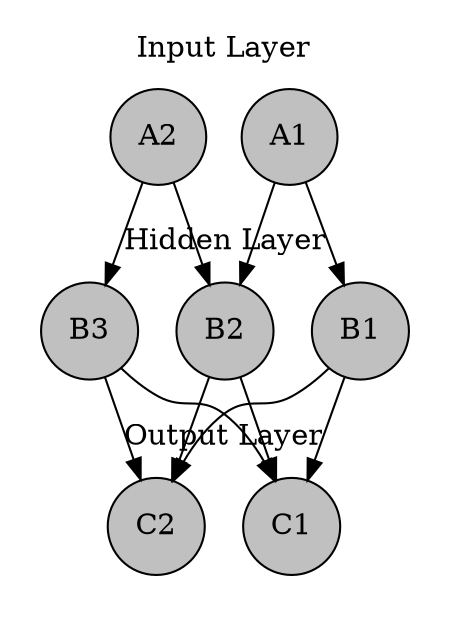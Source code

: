 digraph M {
    node [shape=circle, style=filled, fillcolor=lightblue];
    
    // Input layer
    subgraph cluster_input {
        style=filled;
        color=transparent;
        node [style=filled, fillcolor=silver];
        label="Input Layer";
        A1 A2;
    }
    
    // Hidden layer
    subgraph cluster_hidden {
        style=filled;
        color=transparent;
        node [style=filled, fillcolor=silver];
        label="Hidden Layer";
        B1 B2 B3;
    }
    
    // Output layer
    subgraph cluster_output {
        style=filled;
        color=transparent;
        node [style=filled, fillcolor=silver];
        label="Output Layer";
        C1 C2;
    }
    
    // Connections
    A1 -> B1; A1 -> B2;
    A2 -> B2; A2 -> B3;
    
    B1 -> C1; B1 -> C2;
    B2 -> C1; B2 -> C2;
    B3 -> C1; B3 -> C2;
}

